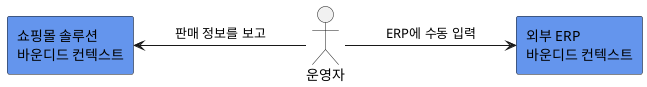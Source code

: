 @startuml

skinparam nodesep 80

rectangle "쇼핑몰 솔루션\n바운디드 컨텍스트" as a #CornflowerBlue
rectangle "외부 ERP\n바운디드 컨텍스트" as b #CornflowerBlue
actor 운영자 as c

a <-right- c: 판매 정보를 보고
c -right-> b: ERP에 수동 입력

@enduml